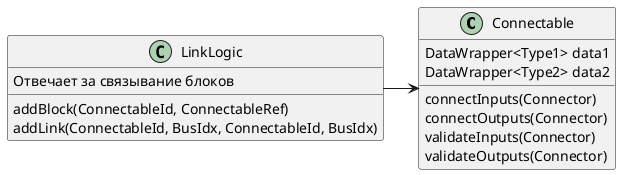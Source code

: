 @startuml

class Connectable {
    DataWrapper<Type1> data1
    DataWrapper<Type2> data2
    сonnectInputs(Connector)
    connectOutputs(Connector)
    validateInputs(Connector)
    validateOutputs(Connector)
}

class LinkLogic {
    Отвечает за связывание блоков
    addBlock(ConnectableId, ConnectableRef)
    addLink(ConnectableId, BusIdx, ConnectableId, BusIdx)
}

LinkLogic -> Connectable

@enduml